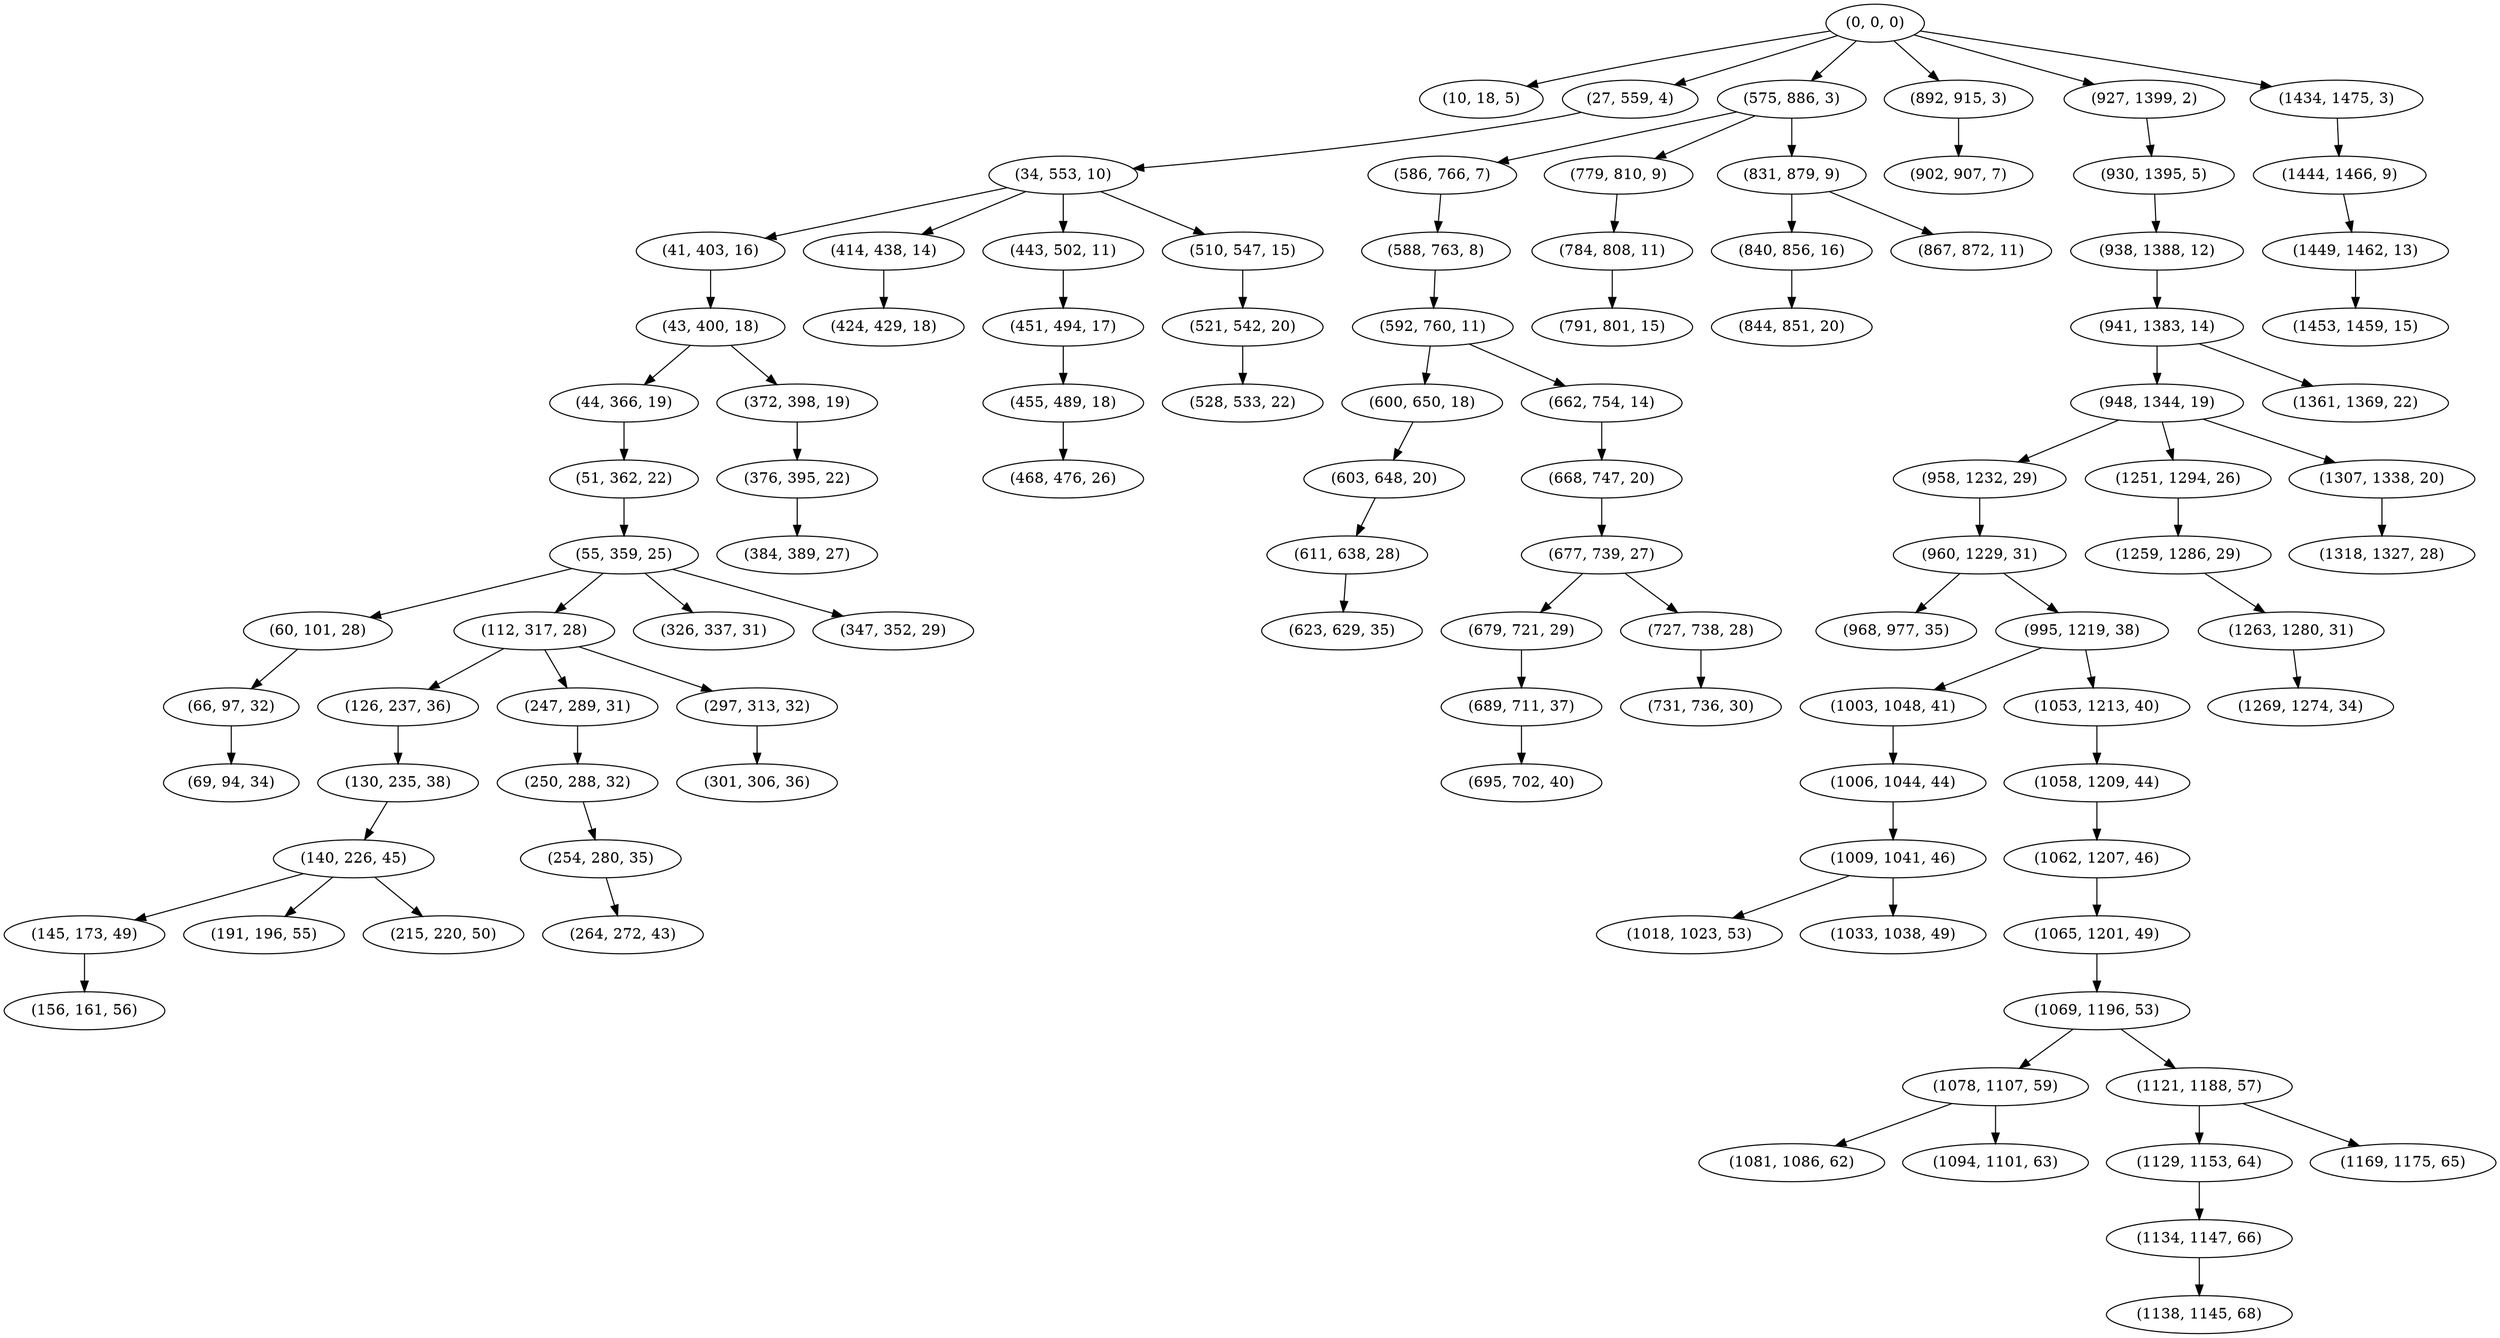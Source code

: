 digraph tree {
    "(0, 0, 0)";
    "(10, 18, 5)";
    "(27, 559, 4)";
    "(34, 553, 10)";
    "(41, 403, 16)";
    "(43, 400, 18)";
    "(44, 366, 19)";
    "(51, 362, 22)";
    "(55, 359, 25)";
    "(60, 101, 28)";
    "(66, 97, 32)";
    "(69, 94, 34)";
    "(112, 317, 28)";
    "(126, 237, 36)";
    "(130, 235, 38)";
    "(140, 226, 45)";
    "(145, 173, 49)";
    "(156, 161, 56)";
    "(191, 196, 55)";
    "(215, 220, 50)";
    "(247, 289, 31)";
    "(250, 288, 32)";
    "(254, 280, 35)";
    "(264, 272, 43)";
    "(297, 313, 32)";
    "(301, 306, 36)";
    "(326, 337, 31)";
    "(347, 352, 29)";
    "(372, 398, 19)";
    "(376, 395, 22)";
    "(384, 389, 27)";
    "(414, 438, 14)";
    "(424, 429, 18)";
    "(443, 502, 11)";
    "(451, 494, 17)";
    "(455, 489, 18)";
    "(468, 476, 26)";
    "(510, 547, 15)";
    "(521, 542, 20)";
    "(528, 533, 22)";
    "(575, 886, 3)";
    "(586, 766, 7)";
    "(588, 763, 8)";
    "(592, 760, 11)";
    "(600, 650, 18)";
    "(603, 648, 20)";
    "(611, 638, 28)";
    "(623, 629, 35)";
    "(662, 754, 14)";
    "(668, 747, 20)";
    "(677, 739, 27)";
    "(679, 721, 29)";
    "(689, 711, 37)";
    "(695, 702, 40)";
    "(727, 738, 28)";
    "(731, 736, 30)";
    "(779, 810, 9)";
    "(784, 808, 11)";
    "(791, 801, 15)";
    "(831, 879, 9)";
    "(840, 856, 16)";
    "(844, 851, 20)";
    "(867, 872, 11)";
    "(892, 915, 3)";
    "(902, 907, 7)";
    "(927, 1399, 2)";
    "(930, 1395, 5)";
    "(938, 1388, 12)";
    "(941, 1383, 14)";
    "(948, 1344, 19)";
    "(958, 1232, 29)";
    "(960, 1229, 31)";
    "(968, 977, 35)";
    "(995, 1219, 38)";
    "(1003, 1048, 41)";
    "(1006, 1044, 44)";
    "(1009, 1041, 46)";
    "(1018, 1023, 53)";
    "(1033, 1038, 49)";
    "(1053, 1213, 40)";
    "(1058, 1209, 44)";
    "(1062, 1207, 46)";
    "(1065, 1201, 49)";
    "(1069, 1196, 53)";
    "(1078, 1107, 59)";
    "(1081, 1086, 62)";
    "(1094, 1101, 63)";
    "(1121, 1188, 57)";
    "(1129, 1153, 64)";
    "(1134, 1147, 66)";
    "(1138, 1145, 68)";
    "(1169, 1175, 65)";
    "(1251, 1294, 26)";
    "(1259, 1286, 29)";
    "(1263, 1280, 31)";
    "(1269, 1274, 34)";
    "(1307, 1338, 20)";
    "(1318, 1327, 28)";
    "(1361, 1369, 22)";
    "(1434, 1475, 3)";
    "(1444, 1466, 9)";
    "(1449, 1462, 13)";
    "(1453, 1459, 15)";
    "(0, 0, 0)" -> "(10, 18, 5)";
    "(0, 0, 0)" -> "(27, 559, 4)";
    "(0, 0, 0)" -> "(575, 886, 3)";
    "(0, 0, 0)" -> "(892, 915, 3)";
    "(0, 0, 0)" -> "(927, 1399, 2)";
    "(0, 0, 0)" -> "(1434, 1475, 3)";
    "(27, 559, 4)" -> "(34, 553, 10)";
    "(34, 553, 10)" -> "(41, 403, 16)";
    "(34, 553, 10)" -> "(414, 438, 14)";
    "(34, 553, 10)" -> "(443, 502, 11)";
    "(34, 553, 10)" -> "(510, 547, 15)";
    "(41, 403, 16)" -> "(43, 400, 18)";
    "(43, 400, 18)" -> "(44, 366, 19)";
    "(43, 400, 18)" -> "(372, 398, 19)";
    "(44, 366, 19)" -> "(51, 362, 22)";
    "(51, 362, 22)" -> "(55, 359, 25)";
    "(55, 359, 25)" -> "(60, 101, 28)";
    "(55, 359, 25)" -> "(112, 317, 28)";
    "(55, 359, 25)" -> "(326, 337, 31)";
    "(55, 359, 25)" -> "(347, 352, 29)";
    "(60, 101, 28)" -> "(66, 97, 32)";
    "(66, 97, 32)" -> "(69, 94, 34)";
    "(112, 317, 28)" -> "(126, 237, 36)";
    "(112, 317, 28)" -> "(247, 289, 31)";
    "(112, 317, 28)" -> "(297, 313, 32)";
    "(126, 237, 36)" -> "(130, 235, 38)";
    "(130, 235, 38)" -> "(140, 226, 45)";
    "(140, 226, 45)" -> "(145, 173, 49)";
    "(140, 226, 45)" -> "(191, 196, 55)";
    "(140, 226, 45)" -> "(215, 220, 50)";
    "(145, 173, 49)" -> "(156, 161, 56)";
    "(247, 289, 31)" -> "(250, 288, 32)";
    "(250, 288, 32)" -> "(254, 280, 35)";
    "(254, 280, 35)" -> "(264, 272, 43)";
    "(297, 313, 32)" -> "(301, 306, 36)";
    "(372, 398, 19)" -> "(376, 395, 22)";
    "(376, 395, 22)" -> "(384, 389, 27)";
    "(414, 438, 14)" -> "(424, 429, 18)";
    "(443, 502, 11)" -> "(451, 494, 17)";
    "(451, 494, 17)" -> "(455, 489, 18)";
    "(455, 489, 18)" -> "(468, 476, 26)";
    "(510, 547, 15)" -> "(521, 542, 20)";
    "(521, 542, 20)" -> "(528, 533, 22)";
    "(575, 886, 3)" -> "(586, 766, 7)";
    "(575, 886, 3)" -> "(779, 810, 9)";
    "(575, 886, 3)" -> "(831, 879, 9)";
    "(586, 766, 7)" -> "(588, 763, 8)";
    "(588, 763, 8)" -> "(592, 760, 11)";
    "(592, 760, 11)" -> "(600, 650, 18)";
    "(592, 760, 11)" -> "(662, 754, 14)";
    "(600, 650, 18)" -> "(603, 648, 20)";
    "(603, 648, 20)" -> "(611, 638, 28)";
    "(611, 638, 28)" -> "(623, 629, 35)";
    "(662, 754, 14)" -> "(668, 747, 20)";
    "(668, 747, 20)" -> "(677, 739, 27)";
    "(677, 739, 27)" -> "(679, 721, 29)";
    "(677, 739, 27)" -> "(727, 738, 28)";
    "(679, 721, 29)" -> "(689, 711, 37)";
    "(689, 711, 37)" -> "(695, 702, 40)";
    "(727, 738, 28)" -> "(731, 736, 30)";
    "(779, 810, 9)" -> "(784, 808, 11)";
    "(784, 808, 11)" -> "(791, 801, 15)";
    "(831, 879, 9)" -> "(840, 856, 16)";
    "(831, 879, 9)" -> "(867, 872, 11)";
    "(840, 856, 16)" -> "(844, 851, 20)";
    "(892, 915, 3)" -> "(902, 907, 7)";
    "(927, 1399, 2)" -> "(930, 1395, 5)";
    "(930, 1395, 5)" -> "(938, 1388, 12)";
    "(938, 1388, 12)" -> "(941, 1383, 14)";
    "(941, 1383, 14)" -> "(948, 1344, 19)";
    "(941, 1383, 14)" -> "(1361, 1369, 22)";
    "(948, 1344, 19)" -> "(958, 1232, 29)";
    "(948, 1344, 19)" -> "(1251, 1294, 26)";
    "(948, 1344, 19)" -> "(1307, 1338, 20)";
    "(958, 1232, 29)" -> "(960, 1229, 31)";
    "(960, 1229, 31)" -> "(968, 977, 35)";
    "(960, 1229, 31)" -> "(995, 1219, 38)";
    "(995, 1219, 38)" -> "(1003, 1048, 41)";
    "(995, 1219, 38)" -> "(1053, 1213, 40)";
    "(1003, 1048, 41)" -> "(1006, 1044, 44)";
    "(1006, 1044, 44)" -> "(1009, 1041, 46)";
    "(1009, 1041, 46)" -> "(1018, 1023, 53)";
    "(1009, 1041, 46)" -> "(1033, 1038, 49)";
    "(1053, 1213, 40)" -> "(1058, 1209, 44)";
    "(1058, 1209, 44)" -> "(1062, 1207, 46)";
    "(1062, 1207, 46)" -> "(1065, 1201, 49)";
    "(1065, 1201, 49)" -> "(1069, 1196, 53)";
    "(1069, 1196, 53)" -> "(1078, 1107, 59)";
    "(1069, 1196, 53)" -> "(1121, 1188, 57)";
    "(1078, 1107, 59)" -> "(1081, 1086, 62)";
    "(1078, 1107, 59)" -> "(1094, 1101, 63)";
    "(1121, 1188, 57)" -> "(1129, 1153, 64)";
    "(1121, 1188, 57)" -> "(1169, 1175, 65)";
    "(1129, 1153, 64)" -> "(1134, 1147, 66)";
    "(1134, 1147, 66)" -> "(1138, 1145, 68)";
    "(1251, 1294, 26)" -> "(1259, 1286, 29)";
    "(1259, 1286, 29)" -> "(1263, 1280, 31)";
    "(1263, 1280, 31)" -> "(1269, 1274, 34)";
    "(1307, 1338, 20)" -> "(1318, 1327, 28)";
    "(1434, 1475, 3)" -> "(1444, 1466, 9)";
    "(1444, 1466, 9)" -> "(1449, 1462, 13)";
    "(1449, 1462, 13)" -> "(1453, 1459, 15)";
}
